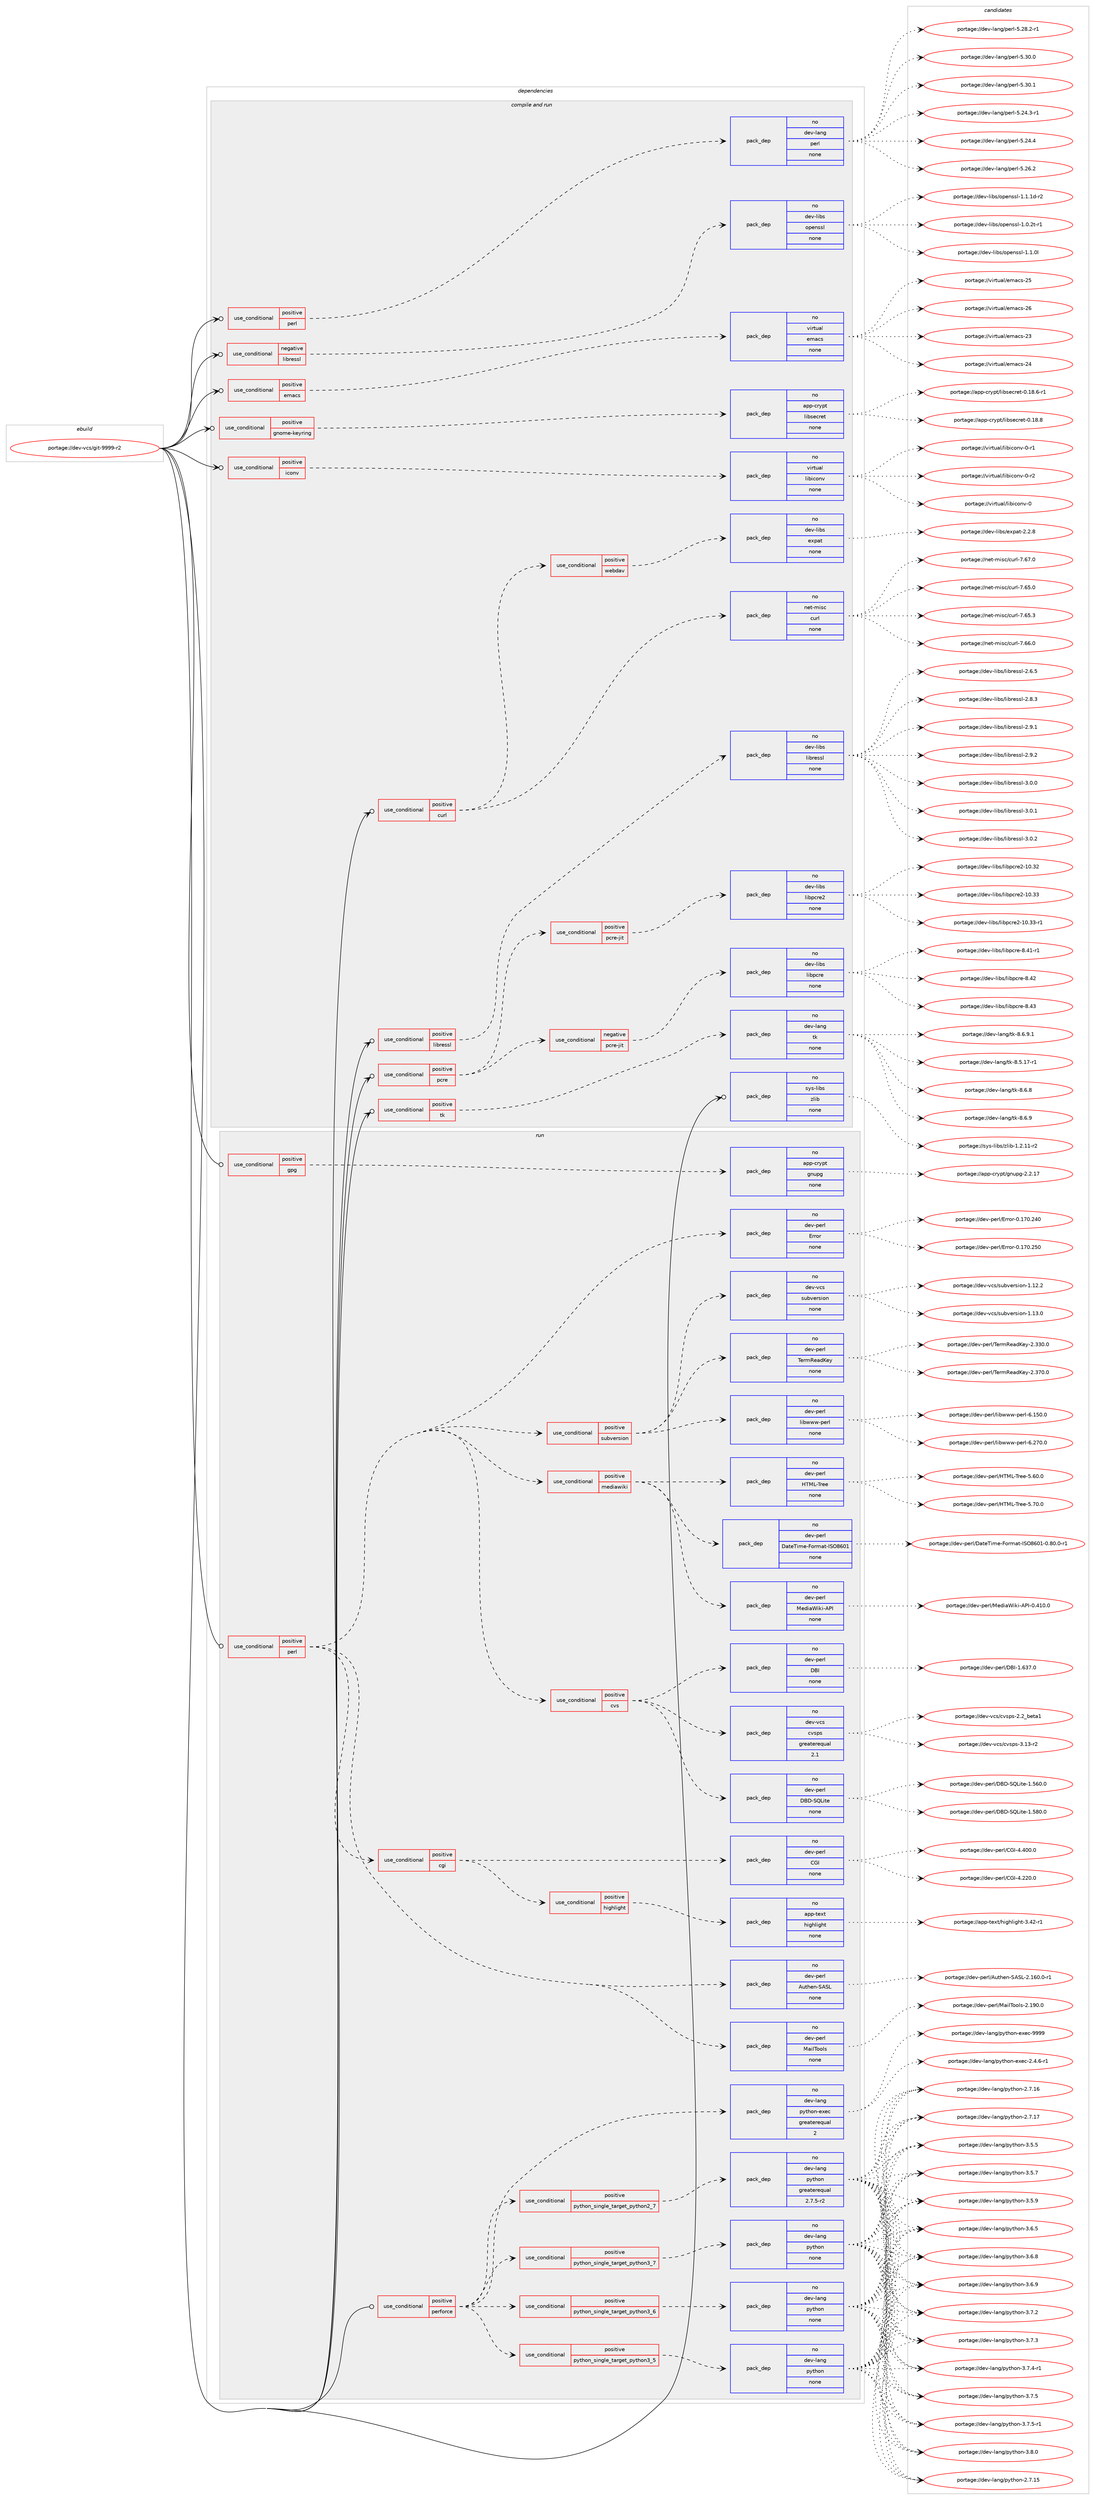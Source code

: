 digraph prolog {

# *************
# Graph options
# *************

newrank=true;
concentrate=true;
compound=true;
graph [rankdir=LR,fontname=Helvetica,fontsize=10,ranksep=1.5];#, ranksep=2.5, nodesep=0.2];
edge  [arrowhead=vee];
node  [fontname=Helvetica,fontsize=10];

# **********
# The ebuild
# **********

subgraph cluster_leftcol {
color=gray;
rank=same;
label=<<i>ebuild</i>>;
id [label="portage://dev-vcs/git-9999-r2", color=red, width=4, href="../dev-vcs/git-9999-r2.svg"];
}

# ****************
# The dependencies
# ****************

subgraph cluster_midcol {
color=gray;
label=<<i>dependencies</i>>;
subgraph cluster_compile {
fillcolor="#eeeeee";
style=filled;
label=<<i>compile</i>>;
}
subgraph cluster_compileandrun {
fillcolor="#eeeeee";
style=filled;
label=<<i>compile and run</i>>;
subgraph cond72198 {
dependency267089 [label=<<TABLE BORDER="0" CELLBORDER="1" CELLSPACING="0" CELLPADDING="4"><TR><TD ROWSPAN="3" CELLPADDING="10">use_conditional</TD></TR><TR><TD>negative</TD></TR><TR><TD>libressl</TD></TR></TABLE>>, shape=none, color=red];
subgraph pack191151 {
dependency267090 [label=<<TABLE BORDER="0" CELLBORDER="1" CELLSPACING="0" CELLPADDING="4" WIDTH="220"><TR><TD ROWSPAN="6" CELLPADDING="30">pack_dep</TD></TR><TR><TD WIDTH="110">no</TD></TR><TR><TD>dev-libs</TD></TR><TR><TD>openssl</TD></TR><TR><TD>none</TD></TR><TR><TD></TD></TR></TABLE>>, shape=none, color=blue];
}
dependency267089:e -> dependency267090:w [weight=20,style="dashed",arrowhead="vee"];
}
id:e -> dependency267089:w [weight=20,style="solid",arrowhead="odotvee"];
subgraph cond72199 {
dependency267091 [label=<<TABLE BORDER="0" CELLBORDER="1" CELLSPACING="0" CELLPADDING="4"><TR><TD ROWSPAN="3" CELLPADDING="10">use_conditional</TD></TR><TR><TD>positive</TD></TR><TR><TD>curl</TD></TR></TABLE>>, shape=none, color=red];
subgraph pack191152 {
dependency267092 [label=<<TABLE BORDER="0" CELLBORDER="1" CELLSPACING="0" CELLPADDING="4" WIDTH="220"><TR><TD ROWSPAN="6" CELLPADDING="30">pack_dep</TD></TR><TR><TD WIDTH="110">no</TD></TR><TR><TD>net-misc</TD></TR><TR><TD>curl</TD></TR><TR><TD>none</TD></TR><TR><TD></TD></TR></TABLE>>, shape=none, color=blue];
}
dependency267091:e -> dependency267092:w [weight=20,style="dashed",arrowhead="vee"];
subgraph cond72200 {
dependency267093 [label=<<TABLE BORDER="0" CELLBORDER="1" CELLSPACING="0" CELLPADDING="4"><TR><TD ROWSPAN="3" CELLPADDING="10">use_conditional</TD></TR><TR><TD>positive</TD></TR><TR><TD>webdav</TD></TR></TABLE>>, shape=none, color=red];
subgraph pack191153 {
dependency267094 [label=<<TABLE BORDER="0" CELLBORDER="1" CELLSPACING="0" CELLPADDING="4" WIDTH="220"><TR><TD ROWSPAN="6" CELLPADDING="30">pack_dep</TD></TR><TR><TD WIDTH="110">no</TD></TR><TR><TD>dev-libs</TD></TR><TR><TD>expat</TD></TR><TR><TD>none</TD></TR><TR><TD></TD></TR></TABLE>>, shape=none, color=blue];
}
dependency267093:e -> dependency267094:w [weight=20,style="dashed",arrowhead="vee"];
}
dependency267091:e -> dependency267093:w [weight=20,style="dashed",arrowhead="vee"];
}
id:e -> dependency267091:w [weight=20,style="solid",arrowhead="odotvee"];
subgraph cond72201 {
dependency267095 [label=<<TABLE BORDER="0" CELLBORDER="1" CELLSPACING="0" CELLPADDING="4"><TR><TD ROWSPAN="3" CELLPADDING="10">use_conditional</TD></TR><TR><TD>positive</TD></TR><TR><TD>emacs</TD></TR></TABLE>>, shape=none, color=red];
subgraph pack191154 {
dependency267096 [label=<<TABLE BORDER="0" CELLBORDER="1" CELLSPACING="0" CELLPADDING="4" WIDTH="220"><TR><TD ROWSPAN="6" CELLPADDING="30">pack_dep</TD></TR><TR><TD WIDTH="110">no</TD></TR><TR><TD>virtual</TD></TR><TR><TD>emacs</TD></TR><TR><TD>none</TD></TR><TR><TD></TD></TR></TABLE>>, shape=none, color=blue];
}
dependency267095:e -> dependency267096:w [weight=20,style="dashed",arrowhead="vee"];
}
id:e -> dependency267095:w [weight=20,style="solid",arrowhead="odotvee"];
subgraph cond72202 {
dependency267097 [label=<<TABLE BORDER="0" CELLBORDER="1" CELLSPACING="0" CELLPADDING="4"><TR><TD ROWSPAN="3" CELLPADDING="10">use_conditional</TD></TR><TR><TD>positive</TD></TR><TR><TD>gnome-keyring</TD></TR></TABLE>>, shape=none, color=red];
subgraph pack191155 {
dependency267098 [label=<<TABLE BORDER="0" CELLBORDER="1" CELLSPACING="0" CELLPADDING="4" WIDTH="220"><TR><TD ROWSPAN="6" CELLPADDING="30">pack_dep</TD></TR><TR><TD WIDTH="110">no</TD></TR><TR><TD>app-crypt</TD></TR><TR><TD>libsecret</TD></TR><TR><TD>none</TD></TR><TR><TD></TD></TR></TABLE>>, shape=none, color=blue];
}
dependency267097:e -> dependency267098:w [weight=20,style="dashed",arrowhead="vee"];
}
id:e -> dependency267097:w [weight=20,style="solid",arrowhead="odotvee"];
subgraph cond72203 {
dependency267099 [label=<<TABLE BORDER="0" CELLBORDER="1" CELLSPACING="0" CELLPADDING="4"><TR><TD ROWSPAN="3" CELLPADDING="10">use_conditional</TD></TR><TR><TD>positive</TD></TR><TR><TD>iconv</TD></TR></TABLE>>, shape=none, color=red];
subgraph pack191156 {
dependency267100 [label=<<TABLE BORDER="0" CELLBORDER="1" CELLSPACING="0" CELLPADDING="4" WIDTH="220"><TR><TD ROWSPAN="6" CELLPADDING="30">pack_dep</TD></TR><TR><TD WIDTH="110">no</TD></TR><TR><TD>virtual</TD></TR><TR><TD>libiconv</TD></TR><TR><TD>none</TD></TR><TR><TD></TD></TR></TABLE>>, shape=none, color=blue];
}
dependency267099:e -> dependency267100:w [weight=20,style="dashed",arrowhead="vee"];
}
id:e -> dependency267099:w [weight=20,style="solid",arrowhead="odotvee"];
subgraph cond72204 {
dependency267101 [label=<<TABLE BORDER="0" CELLBORDER="1" CELLSPACING="0" CELLPADDING="4"><TR><TD ROWSPAN="3" CELLPADDING="10">use_conditional</TD></TR><TR><TD>positive</TD></TR><TR><TD>libressl</TD></TR></TABLE>>, shape=none, color=red];
subgraph pack191157 {
dependency267102 [label=<<TABLE BORDER="0" CELLBORDER="1" CELLSPACING="0" CELLPADDING="4" WIDTH="220"><TR><TD ROWSPAN="6" CELLPADDING="30">pack_dep</TD></TR><TR><TD WIDTH="110">no</TD></TR><TR><TD>dev-libs</TD></TR><TR><TD>libressl</TD></TR><TR><TD>none</TD></TR><TR><TD></TD></TR></TABLE>>, shape=none, color=blue];
}
dependency267101:e -> dependency267102:w [weight=20,style="dashed",arrowhead="vee"];
}
id:e -> dependency267101:w [weight=20,style="solid",arrowhead="odotvee"];
subgraph cond72205 {
dependency267103 [label=<<TABLE BORDER="0" CELLBORDER="1" CELLSPACING="0" CELLPADDING="4"><TR><TD ROWSPAN="3" CELLPADDING="10">use_conditional</TD></TR><TR><TD>positive</TD></TR><TR><TD>pcre</TD></TR></TABLE>>, shape=none, color=red];
subgraph cond72206 {
dependency267104 [label=<<TABLE BORDER="0" CELLBORDER="1" CELLSPACING="0" CELLPADDING="4"><TR><TD ROWSPAN="3" CELLPADDING="10">use_conditional</TD></TR><TR><TD>positive</TD></TR><TR><TD>pcre-jit</TD></TR></TABLE>>, shape=none, color=red];
subgraph pack191158 {
dependency267105 [label=<<TABLE BORDER="0" CELLBORDER="1" CELLSPACING="0" CELLPADDING="4" WIDTH="220"><TR><TD ROWSPAN="6" CELLPADDING="30">pack_dep</TD></TR><TR><TD WIDTH="110">no</TD></TR><TR><TD>dev-libs</TD></TR><TR><TD>libpcre2</TD></TR><TR><TD>none</TD></TR><TR><TD></TD></TR></TABLE>>, shape=none, color=blue];
}
dependency267104:e -> dependency267105:w [weight=20,style="dashed",arrowhead="vee"];
}
dependency267103:e -> dependency267104:w [weight=20,style="dashed",arrowhead="vee"];
subgraph cond72207 {
dependency267106 [label=<<TABLE BORDER="0" CELLBORDER="1" CELLSPACING="0" CELLPADDING="4"><TR><TD ROWSPAN="3" CELLPADDING="10">use_conditional</TD></TR><TR><TD>negative</TD></TR><TR><TD>pcre-jit</TD></TR></TABLE>>, shape=none, color=red];
subgraph pack191159 {
dependency267107 [label=<<TABLE BORDER="0" CELLBORDER="1" CELLSPACING="0" CELLPADDING="4" WIDTH="220"><TR><TD ROWSPAN="6" CELLPADDING="30">pack_dep</TD></TR><TR><TD WIDTH="110">no</TD></TR><TR><TD>dev-libs</TD></TR><TR><TD>libpcre</TD></TR><TR><TD>none</TD></TR><TR><TD></TD></TR></TABLE>>, shape=none, color=blue];
}
dependency267106:e -> dependency267107:w [weight=20,style="dashed",arrowhead="vee"];
}
dependency267103:e -> dependency267106:w [weight=20,style="dashed",arrowhead="vee"];
}
id:e -> dependency267103:w [weight=20,style="solid",arrowhead="odotvee"];
subgraph cond72208 {
dependency267108 [label=<<TABLE BORDER="0" CELLBORDER="1" CELLSPACING="0" CELLPADDING="4"><TR><TD ROWSPAN="3" CELLPADDING="10">use_conditional</TD></TR><TR><TD>positive</TD></TR><TR><TD>perl</TD></TR></TABLE>>, shape=none, color=red];
subgraph pack191160 {
dependency267109 [label=<<TABLE BORDER="0" CELLBORDER="1" CELLSPACING="0" CELLPADDING="4" WIDTH="220"><TR><TD ROWSPAN="6" CELLPADDING="30">pack_dep</TD></TR><TR><TD WIDTH="110">no</TD></TR><TR><TD>dev-lang</TD></TR><TR><TD>perl</TD></TR><TR><TD>none</TD></TR><TR><TD></TD></TR></TABLE>>, shape=none, color=blue];
}
dependency267108:e -> dependency267109:w [weight=20,style="dashed",arrowhead="vee"];
}
id:e -> dependency267108:w [weight=20,style="solid",arrowhead="odotvee"];
subgraph cond72209 {
dependency267110 [label=<<TABLE BORDER="0" CELLBORDER="1" CELLSPACING="0" CELLPADDING="4"><TR><TD ROWSPAN="3" CELLPADDING="10">use_conditional</TD></TR><TR><TD>positive</TD></TR><TR><TD>tk</TD></TR></TABLE>>, shape=none, color=red];
subgraph pack191161 {
dependency267111 [label=<<TABLE BORDER="0" CELLBORDER="1" CELLSPACING="0" CELLPADDING="4" WIDTH="220"><TR><TD ROWSPAN="6" CELLPADDING="30">pack_dep</TD></TR><TR><TD WIDTH="110">no</TD></TR><TR><TD>dev-lang</TD></TR><TR><TD>tk</TD></TR><TR><TD>none</TD></TR><TR><TD></TD></TR></TABLE>>, shape=none, color=blue];
}
dependency267110:e -> dependency267111:w [weight=20,style="dashed",arrowhead="vee"];
}
id:e -> dependency267110:w [weight=20,style="solid",arrowhead="odotvee"];
subgraph pack191162 {
dependency267112 [label=<<TABLE BORDER="0" CELLBORDER="1" CELLSPACING="0" CELLPADDING="4" WIDTH="220"><TR><TD ROWSPAN="6" CELLPADDING="30">pack_dep</TD></TR><TR><TD WIDTH="110">no</TD></TR><TR><TD>sys-libs</TD></TR><TR><TD>zlib</TD></TR><TR><TD>none</TD></TR><TR><TD></TD></TR></TABLE>>, shape=none, color=blue];
}
id:e -> dependency267112:w [weight=20,style="solid",arrowhead="odotvee"];
}
subgraph cluster_run {
fillcolor="#eeeeee";
style=filled;
label=<<i>run</i>>;
subgraph cond72210 {
dependency267113 [label=<<TABLE BORDER="0" CELLBORDER="1" CELLSPACING="0" CELLPADDING="4"><TR><TD ROWSPAN="3" CELLPADDING="10">use_conditional</TD></TR><TR><TD>positive</TD></TR><TR><TD>gpg</TD></TR></TABLE>>, shape=none, color=red];
subgraph pack191163 {
dependency267114 [label=<<TABLE BORDER="0" CELLBORDER="1" CELLSPACING="0" CELLPADDING="4" WIDTH="220"><TR><TD ROWSPAN="6" CELLPADDING="30">pack_dep</TD></TR><TR><TD WIDTH="110">no</TD></TR><TR><TD>app-crypt</TD></TR><TR><TD>gnupg</TD></TR><TR><TD>none</TD></TR><TR><TD></TD></TR></TABLE>>, shape=none, color=blue];
}
dependency267113:e -> dependency267114:w [weight=20,style="dashed",arrowhead="vee"];
}
id:e -> dependency267113:w [weight=20,style="solid",arrowhead="odot"];
subgraph cond72211 {
dependency267115 [label=<<TABLE BORDER="0" CELLBORDER="1" CELLSPACING="0" CELLPADDING="4"><TR><TD ROWSPAN="3" CELLPADDING="10">use_conditional</TD></TR><TR><TD>positive</TD></TR><TR><TD>perforce</TD></TR></TABLE>>, shape=none, color=red];
subgraph cond72212 {
dependency267116 [label=<<TABLE BORDER="0" CELLBORDER="1" CELLSPACING="0" CELLPADDING="4"><TR><TD ROWSPAN="3" CELLPADDING="10">use_conditional</TD></TR><TR><TD>positive</TD></TR><TR><TD>python_single_target_python2_7</TD></TR></TABLE>>, shape=none, color=red];
subgraph pack191164 {
dependency267117 [label=<<TABLE BORDER="0" CELLBORDER="1" CELLSPACING="0" CELLPADDING="4" WIDTH="220"><TR><TD ROWSPAN="6" CELLPADDING="30">pack_dep</TD></TR><TR><TD WIDTH="110">no</TD></TR><TR><TD>dev-lang</TD></TR><TR><TD>python</TD></TR><TR><TD>greaterequal</TD></TR><TR><TD>2.7.5-r2</TD></TR></TABLE>>, shape=none, color=blue];
}
dependency267116:e -> dependency267117:w [weight=20,style="dashed",arrowhead="vee"];
}
dependency267115:e -> dependency267116:w [weight=20,style="dashed",arrowhead="vee"];
subgraph cond72213 {
dependency267118 [label=<<TABLE BORDER="0" CELLBORDER="1" CELLSPACING="0" CELLPADDING="4"><TR><TD ROWSPAN="3" CELLPADDING="10">use_conditional</TD></TR><TR><TD>positive</TD></TR><TR><TD>python_single_target_python3_5</TD></TR></TABLE>>, shape=none, color=red];
subgraph pack191165 {
dependency267119 [label=<<TABLE BORDER="0" CELLBORDER="1" CELLSPACING="0" CELLPADDING="4" WIDTH="220"><TR><TD ROWSPAN="6" CELLPADDING="30">pack_dep</TD></TR><TR><TD WIDTH="110">no</TD></TR><TR><TD>dev-lang</TD></TR><TR><TD>python</TD></TR><TR><TD>none</TD></TR><TR><TD></TD></TR></TABLE>>, shape=none, color=blue];
}
dependency267118:e -> dependency267119:w [weight=20,style="dashed",arrowhead="vee"];
}
dependency267115:e -> dependency267118:w [weight=20,style="dashed",arrowhead="vee"];
subgraph cond72214 {
dependency267120 [label=<<TABLE BORDER="0" CELLBORDER="1" CELLSPACING="0" CELLPADDING="4"><TR><TD ROWSPAN="3" CELLPADDING="10">use_conditional</TD></TR><TR><TD>positive</TD></TR><TR><TD>python_single_target_python3_6</TD></TR></TABLE>>, shape=none, color=red];
subgraph pack191166 {
dependency267121 [label=<<TABLE BORDER="0" CELLBORDER="1" CELLSPACING="0" CELLPADDING="4" WIDTH="220"><TR><TD ROWSPAN="6" CELLPADDING="30">pack_dep</TD></TR><TR><TD WIDTH="110">no</TD></TR><TR><TD>dev-lang</TD></TR><TR><TD>python</TD></TR><TR><TD>none</TD></TR><TR><TD></TD></TR></TABLE>>, shape=none, color=blue];
}
dependency267120:e -> dependency267121:w [weight=20,style="dashed",arrowhead="vee"];
}
dependency267115:e -> dependency267120:w [weight=20,style="dashed",arrowhead="vee"];
subgraph cond72215 {
dependency267122 [label=<<TABLE BORDER="0" CELLBORDER="1" CELLSPACING="0" CELLPADDING="4"><TR><TD ROWSPAN="3" CELLPADDING="10">use_conditional</TD></TR><TR><TD>positive</TD></TR><TR><TD>python_single_target_python3_7</TD></TR></TABLE>>, shape=none, color=red];
subgraph pack191167 {
dependency267123 [label=<<TABLE BORDER="0" CELLBORDER="1" CELLSPACING="0" CELLPADDING="4" WIDTH="220"><TR><TD ROWSPAN="6" CELLPADDING="30">pack_dep</TD></TR><TR><TD WIDTH="110">no</TD></TR><TR><TD>dev-lang</TD></TR><TR><TD>python</TD></TR><TR><TD>none</TD></TR><TR><TD></TD></TR></TABLE>>, shape=none, color=blue];
}
dependency267122:e -> dependency267123:w [weight=20,style="dashed",arrowhead="vee"];
}
dependency267115:e -> dependency267122:w [weight=20,style="dashed",arrowhead="vee"];
subgraph pack191168 {
dependency267124 [label=<<TABLE BORDER="0" CELLBORDER="1" CELLSPACING="0" CELLPADDING="4" WIDTH="220"><TR><TD ROWSPAN="6" CELLPADDING="30">pack_dep</TD></TR><TR><TD WIDTH="110">no</TD></TR><TR><TD>dev-lang</TD></TR><TR><TD>python-exec</TD></TR><TR><TD>greaterequal</TD></TR><TR><TD>2</TD></TR></TABLE>>, shape=none, color=blue];
}
dependency267115:e -> dependency267124:w [weight=20,style="dashed",arrowhead="vee"];
}
id:e -> dependency267115:w [weight=20,style="solid",arrowhead="odot"];
subgraph cond72216 {
dependency267125 [label=<<TABLE BORDER="0" CELLBORDER="1" CELLSPACING="0" CELLPADDING="4"><TR><TD ROWSPAN="3" CELLPADDING="10">use_conditional</TD></TR><TR><TD>positive</TD></TR><TR><TD>perl</TD></TR></TABLE>>, shape=none, color=red];
subgraph pack191169 {
dependency267126 [label=<<TABLE BORDER="0" CELLBORDER="1" CELLSPACING="0" CELLPADDING="4" WIDTH="220"><TR><TD ROWSPAN="6" CELLPADDING="30">pack_dep</TD></TR><TR><TD WIDTH="110">no</TD></TR><TR><TD>dev-perl</TD></TR><TR><TD>Error</TD></TR><TR><TD>none</TD></TR><TR><TD></TD></TR></TABLE>>, shape=none, color=blue];
}
dependency267125:e -> dependency267126:w [weight=20,style="dashed",arrowhead="vee"];
subgraph pack191170 {
dependency267127 [label=<<TABLE BORDER="0" CELLBORDER="1" CELLSPACING="0" CELLPADDING="4" WIDTH="220"><TR><TD ROWSPAN="6" CELLPADDING="30">pack_dep</TD></TR><TR><TD WIDTH="110">no</TD></TR><TR><TD>dev-perl</TD></TR><TR><TD>MailTools</TD></TR><TR><TD>none</TD></TR><TR><TD></TD></TR></TABLE>>, shape=none, color=blue];
}
dependency267125:e -> dependency267127:w [weight=20,style="dashed",arrowhead="vee"];
subgraph pack191171 {
dependency267128 [label=<<TABLE BORDER="0" CELLBORDER="1" CELLSPACING="0" CELLPADDING="4" WIDTH="220"><TR><TD ROWSPAN="6" CELLPADDING="30">pack_dep</TD></TR><TR><TD WIDTH="110">no</TD></TR><TR><TD>dev-perl</TD></TR><TR><TD>Authen-SASL</TD></TR><TR><TD>none</TD></TR><TR><TD></TD></TR></TABLE>>, shape=none, color=blue];
}
dependency267125:e -> dependency267128:w [weight=20,style="dashed",arrowhead="vee"];
subgraph cond72217 {
dependency267129 [label=<<TABLE BORDER="0" CELLBORDER="1" CELLSPACING="0" CELLPADDING="4"><TR><TD ROWSPAN="3" CELLPADDING="10">use_conditional</TD></TR><TR><TD>positive</TD></TR><TR><TD>cgi</TD></TR></TABLE>>, shape=none, color=red];
subgraph pack191172 {
dependency267130 [label=<<TABLE BORDER="0" CELLBORDER="1" CELLSPACING="0" CELLPADDING="4" WIDTH="220"><TR><TD ROWSPAN="6" CELLPADDING="30">pack_dep</TD></TR><TR><TD WIDTH="110">no</TD></TR><TR><TD>dev-perl</TD></TR><TR><TD>CGI</TD></TR><TR><TD>none</TD></TR><TR><TD></TD></TR></TABLE>>, shape=none, color=blue];
}
dependency267129:e -> dependency267130:w [weight=20,style="dashed",arrowhead="vee"];
subgraph cond72218 {
dependency267131 [label=<<TABLE BORDER="0" CELLBORDER="1" CELLSPACING="0" CELLPADDING="4"><TR><TD ROWSPAN="3" CELLPADDING="10">use_conditional</TD></TR><TR><TD>positive</TD></TR><TR><TD>highlight</TD></TR></TABLE>>, shape=none, color=red];
subgraph pack191173 {
dependency267132 [label=<<TABLE BORDER="0" CELLBORDER="1" CELLSPACING="0" CELLPADDING="4" WIDTH="220"><TR><TD ROWSPAN="6" CELLPADDING="30">pack_dep</TD></TR><TR><TD WIDTH="110">no</TD></TR><TR><TD>app-text</TD></TR><TR><TD>highlight</TD></TR><TR><TD>none</TD></TR><TR><TD></TD></TR></TABLE>>, shape=none, color=blue];
}
dependency267131:e -> dependency267132:w [weight=20,style="dashed",arrowhead="vee"];
}
dependency267129:e -> dependency267131:w [weight=20,style="dashed",arrowhead="vee"];
}
dependency267125:e -> dependency267129:w [weight=20,style="dashed",arrowhead="vee"];
subgraph cond72219 {
dependency267133 [label=<<TABLE BORDER="0" CELLBORDER="1" CELLSPACING="0" CELLPADDING="4"><TR><TD ROWSPAN="3" CELLPADDING="10">use_conditional</TD></TR><TR><TD>positive</TD></TR><TR><TD>cvs</TD></TR></TABLE>>, shape=none, color=red];
subgraph pack191174 {
dependency267134 [label=<<TABLE BORDER="0" CELLBORDER="1" CELLSPACING="0" CELLPADDING="4" WIDTH="220"><TR><TD ROWSPAN="6" CELLPADDING="30">pack_dep</TD></TR><TR><TD WIDTH="110">no</TD></TR><TR><TD>dev-vcs</TD></TR><TR><TD>cvsps</TD></TR><TR><TD>greaterequal</TD></TR><TR><TD>2.1</TD></TR></TABLE>>, shape=none, color=blue];
}
dependency267133:e -> dependency267134:w [weight=20,style="dashed",arrowhead="vee"];
subgraph pack191175 {
dependency267135 [label=<<TABLE BORDER="0" CELLBORDER="1" CELLSPACING="0" CELLPADDING="4" WIDTH="220"><TR><TD ROWSPAN="6" CELLPADDING="30">pack_dep</TD></TR><TR><TD WIDTH="110">no</TD></TR><TR><TD>dev-perl</TD></TR><TR><TD>DBI</TD></TR><TR><TD>none</TD></TR><TR><TD></TD></TR></TABLE>>, shape=none, color=blue];
}
dependency267133:e -> dependency267135:w [weight=20,style="dashed",arrowhead="vee"];
subgraph pack191176 {
dependency267136 [label=<<TABLE BORDER="0" CELLBORDER="1" CELLSPACING="0" CELLPADDING="4" WIDTH="220"><TR><TD ROWSPAN="6" CELLPADDING="30">pack_dep</TD></TR><TR><TD WIDTH="110">no</TD></TR><TR><TD>dev-perl</TD></TR><TR><TD>DBD-SQLite</TD></TR><TR><TD>none</TD></TR><TR><TD></TD></TR></TABLE>>, shape=none, color=blue];
}
dependency267133:e -> dependency267136:w [weight=20,style="dashed",arrowhead="vee"];
}
dependency267125:e -> dependency267133:w [weight=20,style="dashed",arrowhead="vee"];
subgraph cond72220 {
dependency267137 [label=<<TABLE BORDER="0" CELLBORDER="1" CELLSPACING="0" CELLPADDING="4"><TR><TD ROWSPAN="3" CELLPADDING="10">use_conditional</TD></TR><TR><TD>positive</TD></TR><TR><TD>mediawiki</TD></TR></TABLE>>, shape=none, color=red];
subgraph pack191177 {
dependency267138 [label=<<TABLE BORDER="0" CELLBORDER="1" CELLSPACING="0" CELLPADDING="4" WIDTH="220"><TR><TD ROWSPAN="6" CELLPADDING="30">pack_dep</TD></TR><TR><TD WIDTH="110">no</TD></TR><TR><TD>dev-perl</TD></TR><TR><TD>DateTime-Format-ISO8601</TD></TR><TR><TD>none</TD></TR><TR><TD></TD></TR></TABLE>>, shape=none, color=blue];
}
dependency267137:e -> dependency267138:w [weight=20,style="dashed",arrowhead="vee"];
subgraph pack191178 {
dependency267139 [label=<<TABLE BORDER="0" CELLBORDER="1" CELLSPACING="0" CELLPADDING="4" WIDTH="220"><TR><TD ROWSPAN="6" CELLPADDING="30">pack_dep</TD></TR><TR><TD WIDTH="110">no</TD></TR><TR><TD>dev-perl</TD></TR><TR><TD>HTML-Tree</TD></TR><TR><TD>none</TD></TR><TR><TD></TD></TR></TABLE>>, shape=none, color=blue];
}
dependency267137:e -> dependency267139:w [weight=20,style="dashed",arrowhead="vee"];
subgraph pack191179 {
dependency267140 [label=<<TABLE BORDER="0" CELLBORDER="1" CELLSPACING="0" CELLPADDING="4" WIDTH="220"><TR><TD ROWSPAN="6" CELLPADDING="30">pack_dep</TD></TR><TR><TD WIDTH="110">no</TD></TR><TR><TD>dev-perl</TD></TR><TR><TD>MediaWiki-API</TD></TR><TR><TD>none</TD></TR><TR><TD></TD></TR></TABLE>>, shape=none, color=blue];
}
dependency267137:e -> dependency267140:w [weight=20,style="dashed",arrowhead="vee"];
}
dependency267125:e -> dependency267137:w [weight=20,style="dashed",arrowhead="vee"];
subgraph cond72221 {
dependency267141 [label=<<TABLE BORDER="0" CELLBORDER="1" CELLSPACING="0" CELLPADDING="4"><TR><TD ROWSPAN="3" CELLPADDING="10">use_conditional</TD></TR><TR><TD>positive</TD></TR><TR><TD>subversion</TD></TR></TABLE>>, shape=none, color=red];
subgraph pack191180 {
dependency267142 [label=<<TABLE BORDER="0" CELLBORDER="1" CELLSPACING="0" CELLPADDING="4" WIDTH="220"><TR><TD ROWSPAN="6" CELLPADDING="30">pack_dep</TD></TR><TR><TD WIDTH="110">no</TD></TR><TR><TD>dev-vcs</TD></TR><TR><TD>subversion</TD></TR><TR><TD>none</TD></TR><TR><TD></TD></TR></TABLE>>, shape=none, color=blue];
}
dependency267141:e -> dependency267142:w [weight=20,style="dashed",arrowhead="vee"];
subgraph pack191181 {
dependency267143 [label=<<TABLE BORDER="0" CELLBORDER="1" CELLSPACING="0" CELLPADDING="4" WIDTH="220"><TR><TD ROWSPAN="6" CELLPADDING="30">pack_dep</TD></TR><TR><TD WIDTH="110">no</TD></TR><TR><TD>dev-perl</TD></TR><TR><TD>libwww-perl</TD></TR><TR><TD>none</TD></TR><TR><TD></TD></TR></TABLE>>, shape=none, color=blue];
}
dependency267141:e -> dependency267143:w [weight=20,style="dashed",arrowhead="vee"];
subgraph pack191182 {
dependency267144 [label=<<TABLE BORDER="0" CELLBORDER="1" CELLSPACING="0" CELLPADDING="4" WIDTH="220"><TR><TD ROWSPAN="6" CELLPADDING="30">pack_dep</TD></TR><TR><TD WIDTH="110">no</TD></TR><TR><TD>dev-perl</TD></TR><TR><TD>TermReadKey</TD></TR><TR><TD>none</TD></TR><TR><TD></TD></TR></TABLE>>, shape=none, color=blue];
}
dependency267141:e -> dependency267144:w [weight=20,style="dashed",arrowhead="vee"];
}
dependency267125:e -> dependency267141:w [weight=20,style="dashed",arrowhead="vee"];
}
id:e -> dependency267125:w [weight=20,style="solid",arrowhead="odot"];
}
}

# **************
# The candidates
# **************

subgraph cluster_choices {
rank=same;
color=gray;
label=<<i>candidates</i>>;

subgraph choice191151 {
color=black;
nodesep=1;
choiceportage1001011184510810598115471111121011101151151084549464846501164511449 [label="portage://dev-libs/openssl-1.0.2t-r1", color=red, width=4,href="../dev-libs/openssl-1.0.2t-r1.svg"];
choiceportage100101118451081059811547111112101110115115108454946494648108 [label="portage://dev-libs/openssl-1.1.0l", color=red, width=4,href="../dev-libs/openssl-1.1.0l.svg"];
choiceportage1001011184510810598115471111121011101151151084549464946491004511450 [label="portage://dev-libs/openssl-1.1.1d-r2", color=red, width=4,href="../dev-libs/openssl-1.1.1d-r2.svg"];
dependency267090:e -> choiceportage1001011184510810598115471111121011101151151084549464846501164511449:w [style=dotted,weight="100"];
dependency267090:e -> choiceportage100101118451081059811547111112101110115115108454946494648108:w [style=dotted,weight="100"];
dependency267090:e -> choiceportage1001011184510810598115471111121011101151151084549464946491004511450:w [style=dotted,weight="100"];
}
subgraph choice191152 {
color=black;
nodesep=1;
choiceportage1101011164510910511599479911711410845554654534648 [label="portage://net-misc/curl-7.65.0", color=red, width=4,href="../net-misc/curl-7.65.0.svg"];
choiceportage1101011164510910511599479911711410845554654534651 [label="portage://net-misc/curl-7.65.3", color=red, width=4,href="../net-misc/curl-7.65.3.svg"];
choiceportage1101011164510910511599479911711410845554654544648 [label="portage://net-misc/curl-7.66.0", color=red, width=4,href="../net-misc/curl-7.66.0.svg"];
choiceportage1101011164510910511599479911711410845554654554648 [label="portage://net-misc/curl-7.67.0", color=red, width=4,href="../net-misc/curl-7.67.0.svg"];
dependency267092:e -> choiceportage1101011164510910511599479911711410845554654534648:w [style=dotted,weight="100"];
dependency267092:e -> choiceportage1101011164510910511599479911711410845554654534651:w [style=dotted,weight="100"];
dependency267092:e -> choiceportage1101011164510910511599479911711410845554654544648:w [style=dotted,weight="100"];
dependency267092:e -> choiceportage1101011164510910511599479911711410845554654554648:w [style=dotted,weight="100"];
}
subgraph choice191153 {
color=black;
nodesep=1;
choiceportage10010111845108105981154710112011297116455046504656 [label="portage://dev-libs/expat-2.2.8", color=red, width=4,href="../dev-libs/expat-2.2.8.svg"];
dependency267094:e -> choiceportage10010111845108105981154710112011297116455046504656:w [style=dotted,weight="100"];
}
subgraph choice191154 {
color=black;
nodesep=1;
choiceportage11810511411611797108471011099799115455051 [label="portage://virtual/emacs-23", color=red, width=4,href="../virtual/emacs-23.svg"];
choiceportage11810511411611797108471011099799115455052 [label="portage://virtual/emacs-24", color=red, width=4,href="../virtual/emacs-24.svg"];
choiceportage11810511411611797108471011099799115455053 [label="portage://virtual/emacs-25", color=red, width=4,href="../virtual/emacs-25.svg"];
choiceportage11810511411611797108471011099799115455054 [label="portage://virtual/emacs-26", color=red, width=4,href="../virtual/emacs-26.svg"];
dependency267096:e -> choiceportage11810511411611797108471011099799115455051:w [style=dotted,weight="100"];
dependency267096:e -> choiceportage11810511411611797108471011099799115455052:w [style=dotted,weight="100"];
dependency267096:e -> choiceportage11810511411611797108471011099799115455053:w [style=dotted,weight="100"];
dependency267096:e -> choiceportage11810511411611797108471011099799115455054:w [style=dotted,weight="100"];
}
subgraph choice191155 {
color=black;
nodesep=1;
choiceportage971121124599114121112116471081059811510199114101116454846495646544511449 [label="portage://app-crypt/libsecret-0.18.6-r1", color=red, width=4,href="../app-crypt/libsecret-0.18.6-r1.svg"];
choiceportage97112112459911412111211647108105981151019911410111645484649564656 [label="portage://app-crypt/libsecret-0.18.8", color=red, width=4,href="../app-crypt/libsecret-0.18.8.svg"];
dependency267098:e -> choiceportage971121124599114121112116471081059811510199114101116454846495646544511449:w [style=dotted,weight="100"];
dependency267098:e -> choiceportage97112112459911412111211647108105981151019911410111645484649564656:w [style=dotted,weight="100"];
}
subgraph choice191156 {
color=black;
nodesep=1;
choiceportage118105114116117971084710810598105991111101184548 [label="portage://virtual/libiconv-0", color=red, width=4,href="../virtual/libiconv-0.svg"];
choiceportage1181051141161179710847108105981059911111011845484511449 [label="portage://virtual/libiconv-0-r1", color=red, width=4,href="../virtual/libiconv-0-r1.svg"];
choiceportage1181051141161179710847108105981059911111011845484511450 [label="portage://virtual/libiconv-0-r2", color=red, width=4,href="../virtual/libiconv-0-r2.svg"];
dependency267100:e -> choiceportage118105114116117971084710810598105991111101184548:w [style=dotted,weight="100"];
dependency267100:e -> choiceportage1181051141161179710847108105981059911111011845484511449:w [style=dotted,weight="100"];
dependency267100:e -> choiceportage1181051141161179710847108105981059911111011845484511450:w [style=dotted,weight="100"];
}
subgraph choice191157 {
color=black;
nodesep=1;
choiceportage10010111845108105981154710810598114101115115108455046544653 [label="portage://dev-libs/libressl-2.6.5", color=red, width=4,href="../dev-libs/libressl-2.6.5.svg"];
choiceportage10010111845108105981154710810598114101115115108455046564651 [label="portage://dev-libs/libressl-2.8.3", color=red, width=4,href="../dev-libs/libressl-2.8.3.svg"];
choiceportage10010111845108105981154710810598114101115115108455046574649 [label="portage://dev-libs/libressl-2.9.1", color=red, width=4,href="../dev-libs/libressl-2.9.1.svg"];
choiceportage10010111845108105981154710810598114101115115108455046574650 [label="portage://dev-libs/libressl-2.9.2", color=red, width=4,href="../dev-libs/libressl-2.9.2.svg"];
choiceportage10010111845108105981154710810598114101115115108455146484648 [label="portage://dev-libs/libressl-3.0.0", color=red, width=4,href="../dev-libs/libressl-3.0.0.svg"];
choiceportage10010111845108105981154710810598114101115115108455146484649 [label="portage://dev-libs/libressl-3.0.1", color=red, width=4,href="../dev-libs/libressl-3.0.1.svg"];
choiceportage10010111845108105981154710810598114101115115108455146484650 [label="portage://dev-libs/libressl-3.0.2", color=red, width=4,href="../dev-libs/libressl-3.0.2.svg"];
dependency267102:e -> choiceportage10010111845108105981154710810598114101115115108455046544653:w [style=dotted,weight="100"];
dependency267102:e -> choiceportage10010111845108105981154710810598114101115115108455046564651:w [style=dotted,weight="100"];
dependency267102:e -> choiceportage10010111845108105981154710810598114101115115108455046574649:w [style=dotted,weight="100"];
dependency267102:e -> choiceportage10010111845108105981154710810598114101115115108455046574650:w [style=dotted,weight="100"];
dependency267102:e -> choiceportage10010111845108105981154710810598114101115115108455146484648:w [style=dotted,weight="100"];
dependency267102:e -> choiceportage10010111845108105981154710810598114101115115108455146484649:w [style=dotted,weight="100"];
dependency267102:e -> choiceportage10010111845108105981154710810598114101115115108455146484650:w [style=dotted,weight="100"];
}
subgraph choice191158 {
color=black;
nodesep=1;
choiceportage100101118451081059811547108105981129911410150454948465150 [label="portage://dev-libs/libpcre2-10.32", color=red, width=4,href="../dev-libs/libpcre2-10.32.svg"];
choiceportage100101118451081059811547108105981129911410150454948465151 [label="portage://dev-libs/libpcre2-10.33", color=red, width=4,href="../dev-libs/libpcre2-10.33.svg"];
choiceportage1001011184510810598115471081059811299114101504549484651514511449 [label="portage://dev-libs/libpcre2-10.33-r1", color=red, width=4,href="../dev-libs/libpcre2-10.33-r1.svg"];
dependency267105:e -> choiceportage100101118451081059811547108105981129911410150454948465150:w [style=dotted,weight="100"];
dependency267105:e -> choiceportage100101118451081059811547108105981129911410150454948465151:w [style=dotted,weight="100"];
dependency267105:e -> choiceportage1001011184510810598115471081059811299114101504549484651514511449:w [style=dotted,weight="100"];
}
subgraph choice191159 {
color=black;
nodesep=1;
choiceportage100101118451081059811547108105981129911410145564652494511449 [label="portage://dev-libs/libpcre-8.41-r1", color=red, width=4,href="../dev-libs/libpcre-8.41-r1.svg"];
choiceportage10010111845108105981154710810598112991141014556465250 [label="portage://dev-libs/libpcre-8.42", color=red, width=4,href="../dev-libs/libpcre-8.42.svg"];
choiceportage10010111845108105981154710810598112991141014556465251 [label="portage://dev-libs/libpcre-8.43", color=red, width=4,href="../dev-libs/libpcre-8.43.svg"];
dependency267107:e -> choiceportage100101118451081059811547108105981129911410145564652494511449:w [style=dotted,weight="100"];
dependency267107:e -> choiceportage10010111845108105981154710810598112991141014556465250:w [style=dotted,weight="100"];
dependency267107:e -> choiceportage10010111845108105981154710810598112991141014556465251:w [style=dotted,weight="100"];
}
subgraph choice191160 {
color=black;
nodesep=1;
choiceportage100101118451089711010347112101114108455346505246514511449 [label="portage://dev-lang/perl-5.24.3-r1", color=red, width=4,href="../dev-lang/perl-5.24.3-r1.svg"];
choiceportage10010111845108971101034711210111410845534650524652 [label="portage://dev-lang/perl-5.24.4", color=red, width=4,href="../dev-lang/perl-5.24.4.svg"];
choiceportage10010111845108971101034711210111410845534650544650 [label="portage://dev-lang/perl-5.26.2", color=red, width=4,href="../dev-lang/perl-5.26.2.svg"];
choiceportage100101118451089711010347112101114108455346505646504511449 [label="portage://dev-lang/perl-5.28.2-r1", color=red, width=4,href="../dev-lang/perl-5.28.2-r1.svg"];
choiceportage10010111845108971101034711210111410845534651484648 [label="portage://dev-lang/perl-5.30.0", color=red, width=4,href="../dev-lang/perl-5.30.0.svg"];
choiceportage10010111845108971101034711210111410845534651484649 [label="portage://dev-lang/perl-5.30.1", color=red, width=4,href="../dev-lang/perl-5.30.1.svg"];
dependency267109:e -> choiceportage100101118451089711010347112101114108455346505246514511449:w [style=dotted,weight="100"];
dependency267109:e -> choiceportage10010111845108971101034711210111410845534650524652:w [style=dotted,weight="100"];
dependency267109:e -> choiceportage10010111845108971101034711210111410845534650544650:w [style=dotted,weight="100"];
dependency267109:e -> choiceportage100101118451089711010347112101114108455346505646504511449:w [style=dotted,weight="100"];
dependency267109:e -> choiceportage10010111845108971101034711210111410845534651484648:w [style=dotted,weight="100"];
dependency267109:e -> choiceportage10010111845108971101034711210111410845534651484649:w [style=dotted,weight="100"];
}
subgraph choice191161 {
color=black;
nodesep=1;
choiceportage100101118451089711010347116107455646534649554511449 [label="portage://dev-lang/tk-8.5.17-r1", color=red, width=4,href="../dev-lang/tk-8.5.17-r1.svg"];
choiceportage100101118451089711010347116107455646544656 [label="portage://dev-lang/tk-8.6.8", color=red, width=4,href="../dev-lang/tk-8.6.8.svg"];
choiceportage100101118451089711010347116107455646544657 [label="portage://dev-lang/tk-8.6.9", color=red, width=4,href="../dev-lang/tk-8.6.9.svg"];
choiceportage1001011184510897110103471161074556465446574649 [label="portage://dev-lang/tk-8.6.9.1", color=red, width=4,href="../dev-lang/tk-8.6.9.1.svg"];
dependency267111:e -> choiceportage100101118451089711010347116107455646534649554511449:w [style=dotted,weight="100"];
dependency267111:e -> choiceportage100101118451089711010347116107455646544656:w [style=dotted,weight="100"];
dependency267111:e -> choiceportage100101118451089711010347116107455646544657:w [style=dotted,weight="100"];
dependency267111:e -> choiceportage1001011184510897110103471161074556465446574649:w [style=dotted,weight="100"];
}
subgraph choice191162 {
color=black;
nodesep=1;
choiceportage11512111545108105981154712210810598454946504649494511450 [label="portage://sys-libs/zlib-1.2.11-r2", color=red, width=4,href="../sys-libs/zlib-1.2.11-r2.svg"];
dependency267112:e -> choiceportage11512111545108105981154712210810598454946504649494511450:w [style=dotted,weight="100"];
}
subgraph choice191163 {
color=black;
nodesep=1;
choiceportage9711211245991141211121164710311011711210345504650464955 [label="portage://app-crypt/gnupg-2.2.17", color=red, width=4,href="../app-crypt/gnupg-2.2.17.svg"];
dependency267114:e -> choiceportage9711211245991141211121164710311011711210345504650464955:w [style=dotted,weight="100"];
}
subgraph choice191164 {
color=black;
nodesep=1;
choiceportage10010111845108971101034711212111610411111045504655464953 [label="portage://dev-lang/python-2.7.15", color=red, width=4,href="../dev-lang/python-2.7.15.svg"];
choiceportage10010111845108971101034711212111610411111045504655464954 [label="portage://dev-lang/python-2.7.16", color=red, width=4,href="../dev-lang/python-2.7.16.svg"];
choiceportage10010111845108971101034711212111610411111045504655464955 [label="portage://dev-lang/python-2.7.17", color=red, width=4,href="../dev-lang/python-2.7.17.svg"];
choiceportage100101118451089711010347112121116104111110455146534653 [label="portage://dev-lang/python-3.5.5", color=red, width=4,href="../dev-lang/python-3.5.5.svg"];
choiceportage100101118451089711010347112121116104111110455146534655 [label="portage://dev-lang/python-3.5.7", color=red, width=4,href="../dev-lang/python-3.5.7.svg"];
choiceportage100101118451089711010347112121116104111110455146534657 [label="portage://dev-lang/python-3.5.9", color=red, width=4,href="../dev-lang/python-3.5.9.svg"];
choiceportage100101118451089711010347112121116104111110455146544653 [label="portage://dev-lang/python-3.6.5", color=red, width=4,href="../dev-lang/python-3.6.5.svg"];
choiceportage100101118451089711010347112121116104111110455146544656 [label="portage://dev-lang/python-3.6.8", color=red, width=4,href="../dev-lang/python-3.6.8.svg"];
choiceportage100101118451089711010347112121116104111110455146544657 [label="portage://dev-lang/python-3.6.9", color=red, width=4,href="../dev-lang/python-3.6.9.svg"];
choiceportage100101118451089711010347112121116104111110455146554650 [label="portage://dev-lang/python-3.7.2", color=red, width=4,href="../dev-lang/python-3.7.2.svg"];
choiceportage100101118451089711010347112121116104111110455146554651 [label="portage://dev-lang/python-3.7.3", color=red, width=4,href="../dev-lang/python-3.7.3.svg"];
choiceportage1001011184510897110103471121211161041111104551465546524511449 [label="portage://dev-lang/python-3.7.4-r1", color=red, width=4,href="../dev-lang/python-3.7.4-r1.svg"];
choiceportage100101118451089711010347112121116104111110455146554653 [label="portage://dev-lang/python-3.7.5", color=red, width=4,href="../dev-lang/python-3.7.5.svg"];
choiceportage1001011184510897110103471121211161041111104551465546534511449 [label="portage://dev-lang/python-3.7.5-r1", color=red, width=4,href="../dev-lang/python-3.7.5-r1.svg"];
choiceportage100101118451089711010347112121116104111110455146564648 [label="portage://dev-lang/python-3.8.0", color=red, width=4,href="../dev-lang/python-3.8.0.svg"];
dependency267117:e -> choiceportage10010111845108971101034711212111610411111045504655464953:w [style=dotted,weight="100"];
dependency267117:e -> choiceportage10010111845108971101034711212111610411111045504655464954:w [style=dotted,weight="100"];
dependency267117:e -> choiceportage10010111845108971101034711212111610411111045504655464955:w [style=dotted,weight="100"];
dependency267117:e -> choiceportage100101118451089711010347112121116104111110455146534653:w [style=dotted,weight="100"];
dependency267117:e -> choiceportage100101118451089711010347112121116104111110455146534655:w [style=dotted,weight="100"];
dependency267117:e -> choiceportage100101118451089711010347112121116104111110455146534657:w [style=dotted,weight="100"];
dependency267117:e -> choiceportage100101118451089711010347112121116104111110455146544653:w [style=dotted,weight="100"];
dependency267117:e -> choiceportage100101118451089711010347112121116104111110455146544656:w [style=dotted,weight="100"];
dependency267117:e -> choiceportage100101118451089711010347112121116104111110455146544657:w [style=dotted,weight="100"];
dependency267117:e -> choiceportage100101118451089711010347112121116104111110455146554650:w [style=dotted,weight="100"];
dependency267117:e -> choiceportage100101118451089711010347112121116104111110455146554651:w [style=dotted,weight="100"];
dependency267117:e -> choiceportage1001011184510897110103471121211161041111104551465546524511449:w [style=dotted,weight="100"];
dependency267117:e -> choiceportage100101118451089711010347112121116104111110455146554653:w [style=dotted,weight="100"];
dependency267117:e -> choiceportage1001011184510897110103471121211161041111104551465546534511449:w [style=dotted,weight="100"];
dependency267117:e -> choiceportage100101118451089711010347112121116104111110455146564648:w [style=dotted,weight="100"];
}
subgraph choice191165 {
color=black;
nodesep=1;
choiceportage10010111845108971101034711212111610411111045504655464953 [label="portage://dev-lang/python-2.7.15", color=red, width=4,href="../dev-lang/python-2.7.15.svg"];
choiceportage10010111845108971101034711212111610411111045504655464954 [label="portage://dev-lang/python-2.7.16", color=red, width=4,href="../dev-lang/python-2.7.16.svg"];
choiceportage10010111845108971101034711212111610411111045504655464955 [label="portage://dev-lang/python-2.7.17", color=red, width=4,href="../dev-lang/python-2.7.17.svg"];
choiceportage100101118451089711010347112121116104111110455146534653 [label="portage://dev-lang/python-3.5.5", color=red, width=4,href="../dev-lang/python-3.5.5.svg"];
choiceportage100101118451089711010347112121116104111110455146534655 [label="portage://dev-lang/python-3.5.7", color=red, width=4,href="../dev-lang/python-3.5.7.svg"];
choiceportage100101118451089711010347112121116104111110455146534657 [label="portage://dev-lang/python-3.5.9", color=red, width=4,href="../dev-lang/python-3.5.9.svg"];
choiceportage100101118451089711010347112121116104111110455146544653 [label="portage://dev-lang/python-3.6.5", color=red, width=4,href="../dev-lang/python-3.6.5.svg"];
choiceportage100101118451089711010347112121116104111110455146544656 [label="portage://dev-lang/python-3.6.8", color=red, width=4,href="../dev-lang/python-3.6.8.svg"];
choiceportage100101118451089711010347112121116104111110455146544657 [label="portage://dev-lang/python-3.6.9", color=red, width=4,href="../dev-lang/python-3.6.9.svg"];
choiceportage100101118451089711010347112121116104111110455146554650 [label="portage://dev-lang/python-3.7.2", color=red, width=4,href="../dev-lang/python-3.7.2.svg"];
choiceportage100101118451089711010347112121116104111110455146554651 [label="portage://dev-lang/python-3.7.3", color=red, width=4,href="../dev-lang/python-3.7.3.svg"];
choiceportage1001011184510897110103471121211161041111104551465546524511449 [label="portage://dev-lang/python-3.7.4-r1", color=red, width=4,href="../dev-lang/python-3.7.4-r1.svg"];
choiceportage100101118451089711010347112121116104111110455146554653 [label="portage://dev-lang/python-3.7.5", color=red, width=4,href="../dev-lang/python-3.7.5.svg"];
choiceportage1001011184510897110103471121211161041111104551465546534511449 [label="portage://dev-lang/python-3.7.5-r1", color=red, width=4,href="../dev-lang/python-3.7.5-r1.svg"];
choiceportage100101118451089711010347112121116104111110455146564648 [label="portage://dev-lang/python-3.8.0", color=red, width=4,href="../dev-lang/python-3.8.0.svg"];
dependency267119:e -> choiceportage10010111845108971101034711212111610411111045504655464953:w [style=dotted,weight="100"];
dependency267119:e -> choiceportage10010111845108971101034711212111610411111045504655464954:w [style=dotted,weight="100"];
dependency267119:e -> choiceportage10010111845108971101034711212111610411111045504655464955:w [style=dotted,weight="100"];
dependency267119:e -> choiceportage100101118451089711010347112121116104111110455146534653:w [style=dotted,weight="100"];
dependency267119:e -> choiceportage100101118451089711010347112121116104111110455146534655:w [style=dotted,weight="100"];
dependency267119:e -> choiceportage100101118451089711010347112121116104111110455146534657:w [style=dotted,weight="100"];
dependency267119:e -> choiceportage100101118451089711010347112121116104111110455146544653:w [style=dotted,weight="100"];
dependency267119:e -> choiceportage100101118451089711010347112121116104111110455146544656:w [style=dotted,weight="100"];
dependency267119:e -> choiceportage100101118451089711010347112121116104111110455146544657:w [style=dotted,weight="100"];
dependency267119:e -> choiceportage100101118451089711010347112121116104111110455146554650:w [style=dotted,weight="100"];
dependency267119:e -> choiceportage100101118451089711010347112121116104111110455146554651:w [style=dotted,weight="100"];
dependency267119:e -> choiceportage1001011184510897110103471121211161041111104551465546524511449:w [style=dotted,weight="100"];
dependency267119:e -> choiceportage100101118451089711010347112121116104111110455146554653:w [style=dotted,weight="100"];
dependency267119:e -> choiceportage1001011184510897110103471121211161041111104551465546534511449:w [style=dotted,weight="100"];
dependency267119:e -> choiceportage100101118451089711010347112121116104111110455146564648:w [style=dotted,weight="100"];
}
subgraph choice191166 {
color=black;
nodesep=1;
choiceportage10010111845108971101034711212111610411111045504655464953 [label="portage://dev-lang/python-2.7.15", color=red, width=4,href="../dev-lang/python-2.7.15.svg"];
choiceportage10010111845108971101034711212111610411111045504655464954 [label="portage://dev-lang/python-2.7.16", color=red, width=4,href="../dev-lang/python-2.7.16.svg"];
choiceportage10010111845108971101034711212111610411111045504655464955 [label="portage://dev-lang/python-2.7.17", color=red, width=4,href="../dev-lang/python-2.7.17.svg"];
choiceportage100101118451089711010347112121116104111110455146534653 [label="portage://dev-lang/python-3.5.5", color=red, width=4,href="../dev-lang/python-3.5.5.svg"];
choiceportage100101118451089711010347112121116104111110455146534655 [label="portage://dev-lang/python-3.5.7", color=red, width=4,href="../dev-lang/python-3.5.7.svg"];
choiceportage100101118451089711010347112121116104111110455146534657 [label="portage://dev-lang/python-3.5.9", color=red, width=4,href="../dev-lang/python-3.5.9.svg"];
choiceportage100101118451089711010347112121116104111110455146544653 [label="portage://dev-lang/python-3.6.5", color=red, width=4,href="../dev-lang/python-3.6.5.svg"];
choiceportage100101118451089711010347112121116104111110455146544656 [label="portage://dev-lang/python-3.6.8", color=red, width=4,href="../dev-lang/python-3.6.8.svg"];
choiceportage100101118451089711010347112121116104111110455146544657 [label="portage://dev-lang/python-3.6.9", color=red, width=4,href="../dev-lang/python-3.6.9.svg"];
choiceportage100101118451089711010347112121116104111110455146554650 [label="portage://dev-lang/python-3.7.2", color=red, width=4,href="../dev-lang/python-3.7.2.svg"];
choiceportage100101118451089711010347112121116104111110455146554651 [label="portage://dev-lang/python-3.7.3", color=red, width=4,href="../dev-lang/python-3.7.3.svg"];
choiceportage1001011184510897110103471121211161041111104551465546524511449 [label="portage://dev-lang/python-3.7.4-r1", color=red, width=4,href="../dev-lang/python-3.7.4-r1.svg"];
choiceportage100101118451089711010347112121116104111110455146554653 [label="portage://dev-lang/python-3.7.5", color=red, width=4,href="../dev-lang/python-3.7.5.svg"];
choiceportage1001011184510897110103471121211161041111104551465546534511449 [label="portage://dev-lang/python-3.7.5-r1", color=red, width=4,href="../dev-lang/python-3.7.5-r1.svg"];
choiceportage100101118451089711010347112121116104111110455146564648 [label="portage://dev-lang/python-3.8.0", color=red, width=4,href="../dev-lang/python-3.8.0.svg"];
dependency267121:e -> choiceportage10010111845108971101034711212111610411111045504655464953:w [style=dotted,weight="100"];
dependency267121:e -> choiceportage10010111845108971101034711212111610411111045504655464954:w [style=dotted,weight="100"];
dependency267121:e -> choiceportage10010111845108971101034711212111610411111045504655464955:w [style=dotted,weight="100"];
dependency267121:e -> choiceportage100101118451089711010347112121116104111110455146534653:w [style=dotted,weight="100"];
dependency267121:e -> choiceportage100101118451089711010347112121116104111110455146534655:w [style=dotted,weight="100"];
dependency267121:e -> choiceportage100101118451089711010347112121116104111110455146534657:w [style=dotted,weight="100"];
dependency267121:e -> choiceportage100101118451089711010347112121116104111110455146544653:w [style=dotted,weight="100"];
dependency267121:e -> choiceportage100101118451089711010347112121116104111110455146544656:w [style=dotted,weight="100"];
dependency267121:e -> choiceportage100101118451089711010347112121116104111110455146544657:w [style=dotted,weight="100"];
dependency267121:e -> choiceportage100101118451089711010347112121116104111110455146554650:w [style=dotted,weight="100"];
dependency267121:e -> choiceportage100101118451089711010347112121116104111110455146554651:w [style=dotted,weight="100"];
dependency267121:e -> choiceportage1001011184510897110103471121211161041111104551465546524511449:w [style=dotted,weight="100"];
dependency267121:e -> choiceportage100101118451089711010347112121116104111110455146554653:w [style=dotted,weight="100"];
dependency267121:e -> choiceportage1001011184510897110103471121211161041111104551465546534511449:w [style=dotted,weight="100"];
dependency267121:e -> choiceportage100101118451089711010347112121116104111110455146564648:w [style=dotted,weight="100"];
}
subgraph choice191167 {
color=black;
nodesep=1;
choiceportage10010111845108971101034711212111610411111045504655464953 [label="portage://dev-lang/python-2.7.15", color=red, width=4,href="../dev-lang/python-2.7.15.svg"];
choiceportage10010111845108971101034711212111610411111045504655464954 [label="portage://dev-lang/python-2.7.16", color=red, width=4,href="../dev-lang/python-2.7.16.svg"];
choiceportage10010111845108971101034711212111610411111045504655464955 [label="portage://dev-lang/python-2.7.17", color=red, width=4,href="../dev-lang/python-2.7.17.svg"];
choiceportage100101118451089711010347112121116104111110455146534653 [label="portage://dev-lang/python-3.5.5", color=red, width=4,href="../dev-lang/python-3.5.5.svg"];
choiceportage100101118451089711010347112121116104111110455146534655 [label="portage://dev-lang/python-3.5.7", color=red, width=4,href="../dev-lang/python-3.5.7.svg"];
choiceportage100101118451089711010347112121116104111110455146534657 [label="portage://dev-lang/python-3.5.9", color=red, width=4,href="../dev-lang/python-3.5.9.svg"];
choiceportage100101118451089711010347112121116104111110455146544653 [label="portage://dev-lang/python-3.6.5", color=red, width=4,href="../dev-lang/python-3.6.5.svg"];
choiceportage100101118451089711010347112121116104111110455146544656 [label="portage://dev-lang/python-3.6.8", color=red, width=4,href="../dev-lang/python-3.6.8.svg"];
choiceportage100101118451089711010347112121116104111110455146544657 [label="portage://dev-lang/python-3.6.9", color=red, width=4,href="../dev-lang/python-3.6.9.svg"];
choiceportage100101118451089711010347112121116104111110455146554650 [label="portage://dev-lang/python-3.7.2", color=red, width=4,href="../dev-lang/python-3.7.2.svg"];
choiceportage100101118451089711010347112121116104111110455146554651 [label="portage://dev-lang/python-3.7.3", color=red, width=4,href="../dev-lang/python-3.7.3.svg"];
choiceportage1001011184510897110103471121211161041111104551465546524511449 [label="portage://dev-lang/python-3.7.4-r1", color=red, width=4,href="../dev-lang/python-3.7.4-r1.svg"];
choiceportage100101118451089711010347112121116104111110455146554653 [label="portage://dev-lang/python-3.7.5", color=red, width=4,href="../dev-lang/python-3.7.5.svg"];
choiceportage1001011184510897110103471121211161041111104551465546534511449 [label="portage://dev-lang/python-3.7.5-r1", color=red, width=4,href="../dev-lang/python-3.7.5-r1.svg"];
choiceportage100101118451089711010347112121116104111110455146564648 [label="portage://dev-lang/python-3.8.0", color=red, width=4,href="../dev-lang/python-3.8.0.svg"];
dependency267123:e -> choiceportage10010111845108971101034711212111610411111045504655464953:w [style=dotted,weight="100"];
dependency267123:e -> choiceportage10010111845108971101034711212111610411111045504655464954:w [style=dotted,weight="100"];
dependency267123:e -> choiceportage10010111845108971101034711212111610411111045504655464955:w [style=dotted,weight="100"];
dependency267123:e -> choiceportage100101118451089711010347112121116104111110455146534653:w [style=dotted,weight="100"];
dependency267123:e -> choiceportage100101118451089711010347112121116104111110455146534655:w [style=dotted,weight="100"];
dependency267123:e -> choiceportage100101118451089711010347112121116104111110455146534657:w [style=dotted,weight="100"];
dependency267123:e -> choiceportage100101118451089711010347112121116104111110455146544653:w [style=dotted,weight="100"];
dependency267123:e -> choiceportage100101118451089711010347112121116104111110455146544656:w [style=dotted,weight="100"];
dependency267123:e -> choiceportage100101118451089711010347112121116104111110455146544657:w [style=dotted,weight="100"];
dependency267123:e -> choiceportage100101118451089711010347112121116104111110455146554650:w [style=dotted,weight="100"];
dependency267123:e -> choiceportage100101118451089711010347112121116104111110455146554651:w [style=dotted,weight="100"];
dependency267123:e -> choiceportage1001011184510897110103471121211161041111104551465546524511449:w [style=dotted,weight="100"];
dependency267123:e -> choiceportage100101118451089711010347112121116104111110455146554653:w [style=dotted,weight="100"];
dependency267123:e -> choiceportage1001011184510897110103471121211161041111104551465546534511449:w [style=dotted,weight="100"];
dependency267123:e -> choiceportage100101118451089711010347112121116104111110455146564648:w [style=dotted,weight="100"];
}
subgraph choice191168 {
color=black;
nodesep=1;
choiceportage10010111845108971101034711212111610411111045101120101994550465246544511449 [label="portage://dev-lang/python-exec-2.4.6-r1", color=red, width=4,href="../dev-lang/python-exec-2.4.6-r1.svg"];
choiceportage10010111845108971101034711212111610411111045101120101994557575757 [label="portage://dev-lang/python-exec-9999", color=red, width=4,href="../dev-lang/python-exec-9999.svg"];
dependency267124:e -> choiceportage10010111845108971101034711212111610411111045101120101994550465246544511449:w [style=dotted,weight="100"];
dependency267124:e -> choiceportage10010111845108971101034711212111610411111045101120101994557575757:w [style=dotted,weight="100"];
}
subgraph choice191169 {
color=black;
nodesep=1;
choiceportage10010111845112101114108476911411411111445484649554846505248 [label="portage://dev-perl/Error-0.170.240", color=red, width=4,href="../dev-perl/Error-0.170.240.svg"];
choiceportage10010111845112101114108476911411411111445484649554846505348 [label="portage://dev-perl/Error-0.170.250", color=red, width=4,href="../dev-perl/Error-0.170.250.svg"];
dependency267126:e -> choiceportage10010111845112101114108476911411411111445484649554846505248:w [style=dotted,weight="100"];
dependency267126:e -> choiceportage10010111845112101114108476911411411111445484649554846505348:w [style=dotted,weight="100"];
}
subgraph choice191170 {
color=black;
nodesep=1;
choiceportage10010111845112101114108477797105108841111111081154550464957484648 [label="portage://dev-perl/MailTools-2.190.0", color=red, width=4,href="../dev-perl/MailTools-2.190.0.svg"];
dependency267127:e -> choiceportage10010111845112101114108477797105108841111111081154550464957484648:w [style=dotted,weight="100"];
}
subgraph choice191171 {
color=black;
nodesep=1;
choiceportage100101118451121011141084765117116104101110458365837645504649544846484511449 [label="portage://dev-perl/Authen-SASL-2.160.0-r1", color=red, width=4,href="../dev-perl/Authen-SASL-2.160.0-r1.svg"];
dependency267128:e -> choiceportage100101118451121011141084765117116104101110458365837645504649544846484511449:w [style=dotted,weight="100"];
}
subgraph choice191172 {
color=black;
nodesep=1;
choiceportage10010111845112101114108476771734552465050484648 [label="portage://dev-perl/CGI-4.220.0", color=red, width=4,href="../dev-perl/CGI-4.220.0.svg"];
choiceportage10010111845112101114108476771734552465248484648 [label="portage://dev-perl/CGI-4.400.0", color=red, width=4,href="../dev-perl/CGI-4.400.0.svg"];
dependency267130:e -> choiceportage10010111845112101114108476771734552465050484648:w [style=dotted,weight="100"];
dependency267130:e -> choiceportage10010111845112101114108476771734552465248484648:w [style=dotted,weight="100"];
}
subgraph choice191173 {
color=black;
nodesep=1;
choiceportage97112112451161011201164710410510310410810510310411645514652504511449 [label="portage://app-text/highlight-3.42-r1", color=red, width=4,href="../app-text/highlight-3.42-r1.svg"];
dependency267132:e -> choiceportage97112112451161011201164710410510310410810510310411645514652504511449:w [style=dotted,weight="100"];
}
subgraph choice191174 {
color=black;
nodesep=1;
choiceportage100101118451189911547991181151121154550465095981011169749 [label="portage://dev-vcs/cvsps-2.2_beta1", color=red, width=4,href="../dev-vcs/cvsps-2.2_beta1.svg"];
choiceportage1001011184511899115479911811511211545514649514511450 [label="portage://dev-vcs/cvsps-3.13-r2", color=red, width=4,href="../dev-vcs/cvsps-3.13-r2.svg"];
dependency267134:e -> choiceportage100101118451189911547991181151121154550465095981011169749:w [style=dotted,weight="100"];
dependency267134:e -> choiceportage1001011184511899115479911811511211545514649514511450:w [style=dotted,weight="100"];
}
subgraph choice191175 {
color=black;
nodesep=1;
choiceportage10010111845112101114108476866734549465451554648 [label="portage://dev-perl/DBI-1.637.0", color=red, width=4,href="../dev-perl/DBI-1.637.0.svg"];
dependency267135:e -> choiceportage10010111845112101114108476866734549465451554648:w [style=dotted,weight="100"];
}
subgraph choice191176 {
color=black;
nodesep=1;
choiceportage1001011184511210111410847686668458381761051161014549465354484648 [label="portage://dev-perl/DBD-SQLite-1.560.0", color=red, width=4,href="../dev-perl/DBD-SQLite-1.560.0.svg"];
choiceportage1001011184511210111410847686668458381761051161014549465356484648 [label="portage://dev-perl/DBD-SQLite-1.580.0", color=red, width=4,href="../dev-perl/DBD-SQLite-1.580.0.svg"];
dependency267136:e -> choiceportage1001011184511210111410847686668458381761051161014549465354484648:w [style=dotted,weight="100"];
dependency267136:e -> choiceportage1001011184511210111410847686668458381761051161014549465356484648:w [style=dotted,weight="100"];
}
subgraph choice191177 {
color=black;
nodesep=1;
choiceportage10010111845112101114108476897116101841051091014570111114109971164573837956544849454846564846484511449 [label="portage://dev-perl/DateTime-Format-ISO8601-0.80.0-r1", color=red, width=4,href="../dev-perl/DateTime-Format-ISO8601-0.80.0-r1.svg"];
dependency267138:e -> choiceportage10010111845112101114108476897116101841051091014570111114109971164573837956544849454846564846484511449:w [style=dotted,weight="100"];
}
subgraph choice191178 {
color=black;
nodesep=1;
choiceportage100101118451121011141084772847776458411410110145534654484648 [label="portage://dev-perl/HTML-Tree-5.60.0", color=red, width=4,href="../dev-perl/HTML-Tree-5.60.0.svg"];
choiceportage100101118451121011141084772847776458411410110145534655484648 [label="portage://dev-perl/HTML-Tree-5.70.0", color=red, width=4,href="../dev-perl/HTML-Tree-5.70.0.svg"];
dependency267139:e -> choiceportage100101118451121011141084772847776458411410110145534654484648:w [style=dotted,weight="100"];
dependency267139:e -> choiceportage100101118451121011141084772847776458411410110145534655484648:w [style=dotted,weight="100"];
}
subgraph choice191179 {
color=black;
nodesep=1;
choiceportage1001011184511210111410847771011001059787105107105456580734548465249484648 [label="portage://dev-perl/MediaWiki-API-0.410.0", color=red, width=4,href="../dev-perl/MediaWiki-API-0.410.0.svg"];
dependency267140:e -> choiceportage1001011184511210111410847771011001059787105107105456580734548465249484648:w [style=dotted,weight="100"];
}
subgraph choice191180 {
color=black;
nodesep=1;
choiceportage1001011184511899115471151179811810111411510511111045494649504650 [label="portage://dev-vcs/subversion-1.12.2", color=red, width=4,href="../dev-vcs/subversion-1.12.2.svg"];
choiceportage1001011184511899115471151179811810111411510511111045494649514648 [label="portage://dev-vcs/subversion-1.13.0", color=red, width=4,href="../dev-vcs/subversion-1.13.0.svg"];
dependency267142:e -> choiceportage1001011184511899115471151179811810111411510511111045494649504650:w [style=dotted,weight="100"];
dependency267142:e -> choiceportage1001011184511899115471151179811810111411510511111045494649514648:w [style=dotted,weight="100"];
}
subgraph choice191181 {
color=black;
nodesep=1;
choiceportage100101118451121011141084710810598119119119451121011141084554464953484648 [label="portage://dev-perl/libwww-perl-6.150.0", color=red, width=4,href="../dev-perl/libwww-perl-6.150.0.svg"];
choiceportage100101118451121011141084710810598119119119451121011141084554465055484648 [label="portage://dev-perl/libwww-perl-6.270.0", color=red, width=4,href="../dev-perl/libwww-perl-6.270.0.svg"];
dependency267143:e -> choiceportage100101118451121011141084710810598119119119451121011141084554464953484648:w [style=dotted,weight="100"];
dependency267143:e -> choiceportage100101118451121011141084710810598119119119451121011141084554465055484648:w [style=dotted,weight="100"];
}
subgraph choice191182 {
color=black;
nodesep=1;
choiceportage1001011184511210111410847841011141098210197100751011214550465151484648 [label="portage://dev-perl/TermReadKey-2.330.0", color=red, width=4,href="../dev-perl/TermReadKey-2.330.0.svg"];
choiceportage1001011184511210111410847841011141098210197100751011214550465155484648 [label="portage://dev-perl/TermReadKey-2.370.0", color=red, width=4,href="../dev-perl/TermReadKey-2.370.0.svg"];
dependency267144:e -> choiceportage1001011184511210111410847841011141098210197100751011214550465151484648:w [style=dotted,weight="100"];
dependency267144:e -> choiceportage1001011184511210111410847841011141098210197100751011214550465155484648:w [style=dotted,weight="100"];
}
}

}

